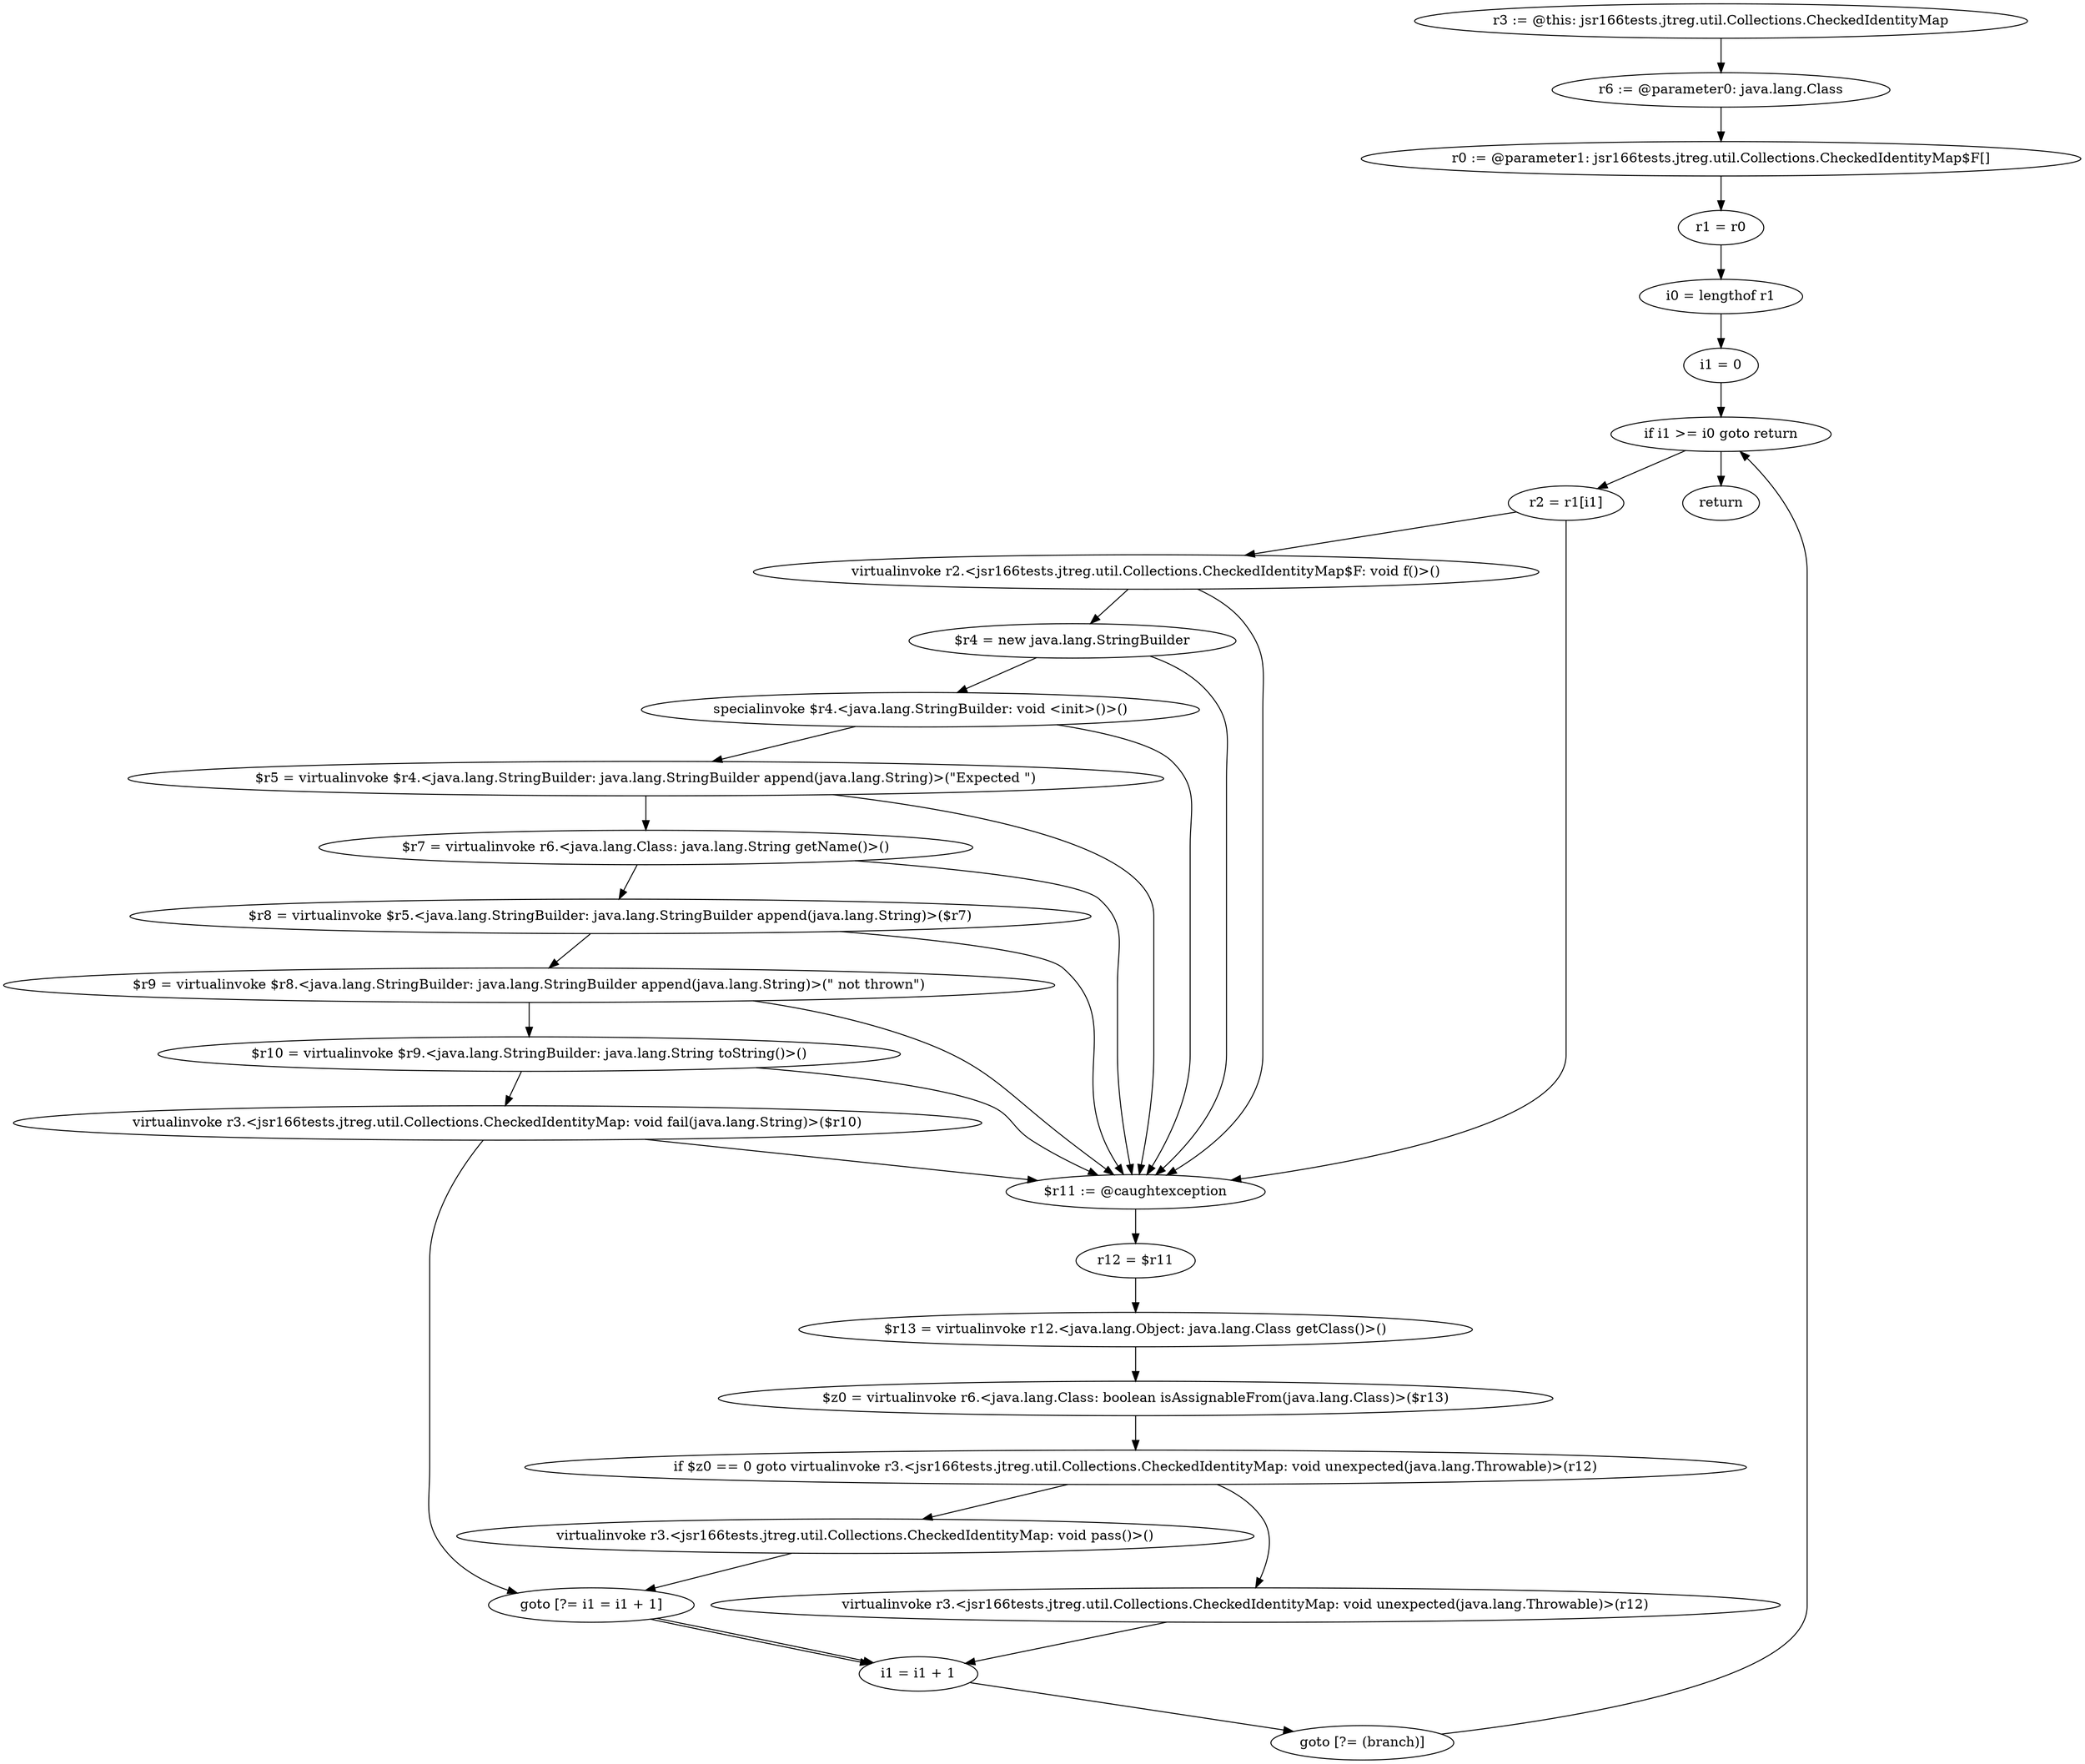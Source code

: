 digraph "unitGraph" {
    "r3 := @this: jsr166tests.jtreg.util.Collections.CheckedIdentityMap"
    "r6 := @parameter0: java.lang.Class"
    "r0 := @parameter1: jsr166tests.jtreg.util.Collections.CheckedIdentityMap$F[]"
    "r1 = r0"
    "i0 = lengthof r1"
    "i1 = 0"
    "if i1 >= i0 goto return"
    "r2 = r1[i1]"
    "virtualinvoke r2.<jsr166tests.jtreg.util.Collections.CheckedIdentityMap$F: void f()>()"
    "$r4 = new java.lang.StringBuilder"
    "specialinvoke $r4.<java.lang.StringBuilder: void <init>()>()"
    "$r5 = virtualinvoke $r4.<java.lang.StringBuilder: java.lang.StringBuilder append(java.lang.String)>(\"Expected \")"
    "$r7 = virtualinvoke r6.<java.lang.Class: java.lang.String getName()>()"
    "$r8 = virtualinvoke $r5.<java.lang.StringBuilder: java.lang.StringBuilder append(java.lang.String)>($r7)"
    "$r9 = virtualinvoke $r8.<java.lang.StringBuilder: java.lang.StringBuilder append(java.lang.String)>(\" not thrown\")"
    "$r10 = virtualinvoke $r9.<java.lang.StringBuilder: java.lang.String toString()>()"
    "virtualinvoke r3.<jsr166tests.jtreg.util.Collections.CheckedIdentityMap: void fail(java.lang.String)>($r10)"
    "goto [?= i1 = i1 + 1]"
    "$r11 := @caughtexception"
    "r12 = $r11"
    "$r13 = virtualinvoke r12.<java.lang.Object: java.lang.Class getClass()>()"
    "$z0 = virtualinvoke r6.<java.lang.Class: boolean isAssignableFrom(java.lang.Class)>($r13)"
    "if $z0 == 0 goto virtualinvoke r3.<jsr166tests.jtreg.util.Collections.CheckedIdentityMap: void unexpected(java.lang.Throwable)>(r12)"
    "virtualinvoke r3.<jsr166tests.jtreg.util.Collections.CheckedIdentityMap: void pass()>()"
    "virtualinvoke r3.<jsr166tests.jtreg.util.Collections.CheckedIdentityMap: void unexpected(java.lang.Throwable)>(r12)"
    "i1 = i1 + 1"
    "goto [?= (branch)]"
    "return"
    "r3 := @this: jsr166tests.jtreg.util.Collections.CheckedIdentityMap"->"r6 := @parameter0: java.lang.Class";
    "r6 := @parameter0: java.lang.Class"->"r0 := @parameter1: jsr166tests.jtreg.util.Collections.CheckedIdentityMap$F[]";
    "r0 := @parameter1: jsr166tests.jtreg.util.Collections.CheckedIdentityMap$F[]"->"r1 = r0";
    "r1 = r0"->"i0 = lengthof r1";
    "i0 = lengthof r1"->"i1 = 0";
    "i1 = 0"->"if i1 >= i0 goto return";
    "if i1 >= i0 goto return"->"r2 = r1[i1]";
    "if i1 >= i0 goto return"->"return";
    "r2 = r1[i1]"->"virtualinvoke r2.<jsr166tests.jtreg.util.Collections.CheckedIdentityMap$F: void f()>()";
    "r2 = r1[i1]"->"$r11 := @caughtexception";
    "virtualinvoke r2.<jsr166tests.jtreg.util.Collections.CheckedIdentityMap$F: void f()>()"->"$r4 = new java.lang.StringBuilder";
    "virtualinvoke r2.<jsr166tests.jtreg.util.Collections.CheckedIdentityMap$F: void f()>()"->"$r11 := @caughtexception";
    "$r4 = new java.lang.StringBuilder"->"specialinvoke $r4.<java.lang.StringBuilder: void <init>()>()";
    "$r4 = new java.lang.StringBuilder"->"$r11 := @caughtexception";
    "specialinvoke $r4.<java.lang.StringBuilder: void <init>()>()"->"$r5 = virtualinvoke $r4.<java.lang.StringBuilder: java.lang.StringBuilder append(java.lang.String)>(\"Expected \")";
    "specialinvoke $r4.<java.lang.StringBuilder: void <init>()>()"->"$r11 := @caughtexception";
    "$r5 = virtualinvoke $r4.<java.lang.StringBuilder: java.lang.StringBuilder append(java.lang.String)>(\"Expected \")"->"$r7 = virtualinvoke r6.<java.lang.Class: java.lang.String getName()>()";
    "$r5 = virtualinvoke $r4.<java.lang.StringBuilder: java.lang.StringBuilder append(java.lang.String)>(\"Expected \")"->"$r11 := @caughtexception";
    "$r7 = virtualinvoke r6.<java.lang.Class: java.lang.String getName()>()"->"$r8 = virtualinvoke $r5.<java.lang.StringBuilder: java.lang.StringBuilder append(java.lang.String)>($r7)";
    "$r7 = virtualinvoke r6.<java.lang.Class: java.lang.String getName()>()"->"$r11 := @caughtexception";
    "$r8 = virtualinvoke $r5.<java.lang.StringBuilder: java.lang.StringBuilder append(java.lang.String)>($r7)"->"$r9 = virtualinvoke $r8.<java.lang.StringBuilder: java.lang.StringBuilder append(java.lang.String)>(\" not thrown\")";
    "$r8 = virtualinvoke $r5.<java.lang.StringBuilder: java.lang.StringBuilder append(java.lang.String)>($r7)"->"$r11 := @caughtexception";
    "$r9 = virtualinvoke $r8.<java.lang.StringBuilder: java.lang.StringBuilder append(java.lang.String)>(\" not thrown\")"->"$r10 = virtualinvoke $r9.<java.lang.StringBuilder: java.lang.String toString()>()";
    "$r9 = virtualinvoke $r8.<java.lang.StringBuilder: java.lang.StringBuilder append(java.lang.String)>(\" not thrown\")"->"$r11 := @caughtexception";
    "$r10 = virtualinvoke $r9.<java.lang.StringBuilder: java.lang.String toString()>()"->"virtualinvoke r3.<jsr166tests.jtreg.util.Collections.CheckedIdentityMap: void fail(java.lang.String)>($r10)";
    "$r10 = virtualinvoke $r9.<java.lang.StringBuilder: java.lang.String toString()>()"->"$r11 := @caughtexception";
    "virtualinvoke r3.<jsr166tests.jtreg.util.Collections.CheckedIdentityMap: void fail(java.lang.String)>($r10)"->"goto [?= i1 = i1 + 1]";
    "virtualinvoke r3.<jsr166tests.jtreg.util.Collections.CheckedIdentityMap: void fail(java.lang.String)>($r10)"->"$r11 := @caughtexception";
    "goto [?= i1 = i1 + 1]"->"i1 = i1 + 1";
    "$r11 := @caughtexception"->"r12 = $r11";
    "r12 = $r11"->"$r13 = virtualinvoke r12.<java.lang.Object: java.lang.Class getClass()>()";
    "$r13 = virtualinvoke r12.<java.lang.Object: java.lang.Class getClass()>()"->"$z0 = virtualinvoke r6.<java.lang.Class: boolean isAssignableFrom(java.lang.Class)>($r13)";
    "$z0 = virtualinvoke r6.<java.lang.Class: boolean isAssignableFrom(java.lang.Class)>($r13)"->"if $z0 == 0 goto virtualinvoke r3.<jsr166tests.jtreg.util.Collections.CheckedIdentityMap: void unexpected(java.lang.Throwable)>(r12)";
    "if $z0 == 0 goto virtualinvoke r3.<jsr166tests.jtreg.util.Collections.CheckedIdentityMap: void unexpected(java.lang.Throwable)>(r12)"->"virtualinvoke r3.<jsr166tests.jtreg.util.Collections.CheckedIdentityMap: void pass()>()";
    "if $z0 == 0 goto virtualinvoke r3.<jsr166tests.jtreg.util.Collections.CheckedIdentityMap: void unexpected(java.lang.Throwable)>(r12)"->"virtualinvoke r3.<jsr166tests.jtreg.util.Collections.CheckedIdentityMap: void unexpected(java.lang.Throwable)>(r12)";
    "virtualinvoke r3.<jsr166tests.jtreg.util.Collections.CheckedIdentityMap: void pass()>()"->"goto [?= i1 = i1 + 1]";
    "goto [?= i1 = i1 + 1]"->"i1 = i1 + 1";
    "virtualinvoke r3.<jsr166tests.jtreg.util.Collections.CheckedIdentityMap: void unexpected(java.lang.Throwable)>(r12)"->"i1 = i1 + 1";
    "i1 = i1 + 1"->"goto [?= (branch)]";
    "goto [?= (branch)]"->"if i1 >= i0 goto return";
}
